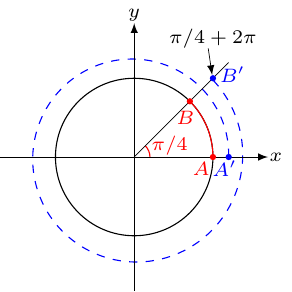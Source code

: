 \documentclass[crop]{standalone}
\usepackage[dvipsnames]{xcolor}
\usepackage{tikz}
\usetikzlibrary{positioning}

\newcommand\spiral{} % just for safety
\def\spiral[#1](#2)(#3:#4)(#5:#6)[#7]{% \spiral[draw options](placement)(start angle:end angle)(start radius:final radius)[revolutions]
\pgfmathsetmacro{\domain}{#4+#7*360}
\pgfmathsetmacro{\growth}{180*(#6-#5)/(pi*(\domain-#3))}
\draw [#1,
       shift={(#2)},
       domain=#3*pi/180:\domain*pi/180,
       variable=\t,
       smooth,
       samples=int(\domain/5)] plot ({\t r}: {#5+\growth*\t-\growth*#3*pi/180})
}

\begin{document}
  \begin{tikzpicture}[font=\scriptsize]
    \draw (0,0) circle (1);
    \draw[red] (0.2,0) arc (0:45:0.2);
    \draw[red] (1,0) arc (0:45:1);
    \spiral[blue,dashed](0,0)(0:45)(1.2:1.4)[1];
    \draw[-latex,line width=0.25pt] (-1.7,0) -- +(3.4,0);
    \draw[-latex,line width=0.25pt] (0,-1.7) -- +(0,3.4);
    \node at (1.8,0) {$x$};
    \node at (0,1.8) {$y$};
    \draw[line width=0.25pt] (0,0) -- +(1.2,1.2);
    \node at (1,1.5) {$\pi/4+2\pi$};
    \draw[-latex,line width=0.25pt] (0.94,1.38) -- (0.99,1.04);
    \fill[blue] (1,1) circle (0.04);
    
    \node[red] at (0.45,0.14) {$\pi/4$};
    \fill[red] ({0.5*sqrt(2)},{0.5*sqrt(2)}) circle (0.04);
    \node[red] at (0.85,-0.15) {$A$};
    \node[red] at (0.65,0.5) {$B$};
    \fill[red] (1,0) circle (0.04);
    
    \fill[blue] (1.2,0) circle (0.04);
    \node[blue] at (1.15,-0.15) {$A^{\prime}$};
    \node[blue] at (1.25,1.05) {$B^{\prime}$};
  \end{tikzpicture}%
\end{document}